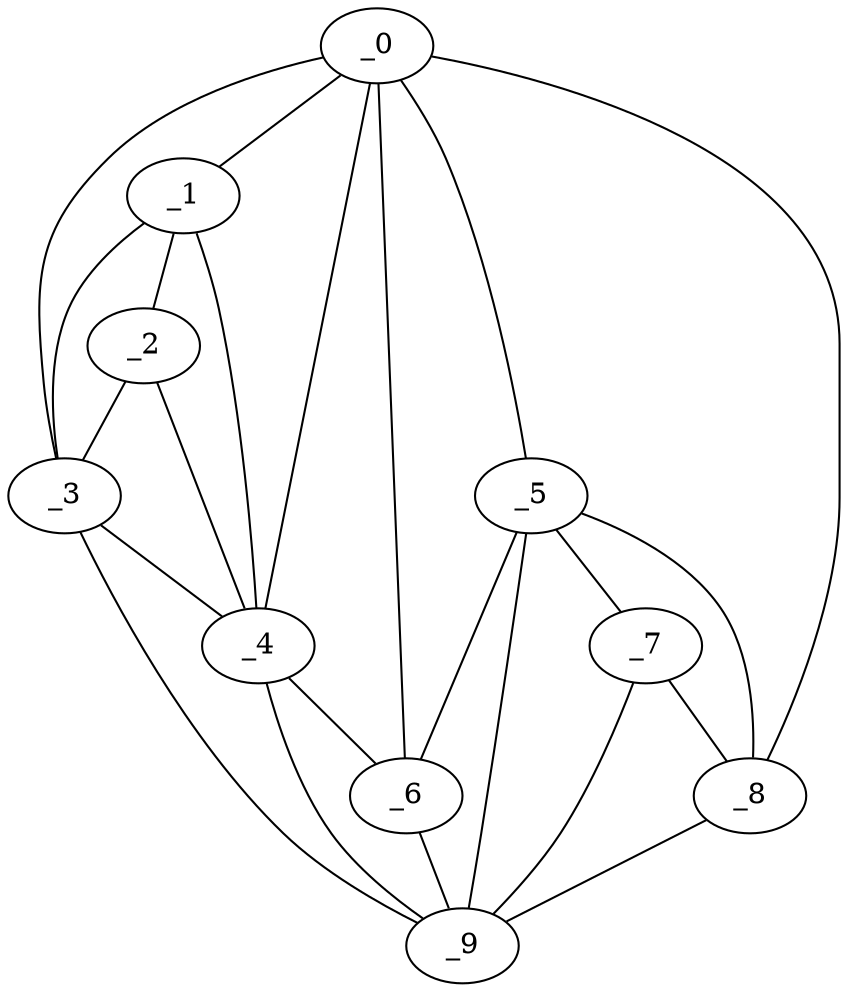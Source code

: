 graph "obj50__285.gxl" {
	_0	 [x=47,
		y=40];
	_1	 [x=64,
		y=24];
	_0 -- _1	 [valence=2];
	_3	 [x=72,
		y=10];
	_0 -- _3	 [valence=1];
	_4	 [x=82,
		y=39];
	_0 -- _4	 [valence=2];
	_5	 [x=91,
		y=86];
	_0 -- _5	 [valence=1];
	_6	 [x=96,
		y=75];
	_0 -- _6	 [valence=2];
	_8	 [x=97,
		y=115];
	_0 -- _8	 [valence=1];
	_2	 [x=70,
		y=17];
	_1 -- _2	 [valence=2];
	_1 -- _3	 [valence=2];
	_1 -- _4	 [valence=2];
	_2 -- _3	 [valence=2];
	_2 -- _4	 [valence=1];
	_3 -- _4	 [valence=2];
	_9	 [x=98,
		y=79];
	_3 -- _9	 [valence=1];
	_4 -- _6	 [valence=2];
	_4 -- _9	 [valence=1];
	_5 -- _6	 [valence=2];
	_7	 [x=96,
		y=92];
	_5 -- _7	 [valence=2];
	_5 -- _8	 [valence=2];
	_5 -- _9	 [valence=2];
	_6 -- _9	 [valence=2];
	_7 -- _8	 [valence=1];
	_7 -- _9	 [valence=2];
	_8 -- _9	 [valence=1];
}
